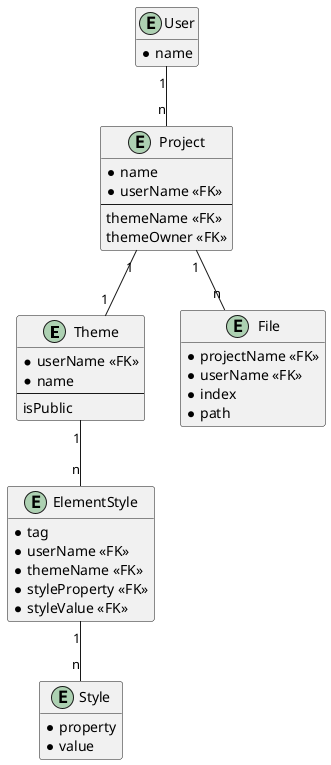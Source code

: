 @startuml a
hide empty fields
hide empty methods

entity Theme
{
  * userName <<FK>>
  * name
  --
  isPublic
}

entity ElementStyle
{
  * tag
  * userName <<FK>>
  * themeName <<FK>>
  * styleProperty <<FK>>
  * styleValue <<FK>>
}

entity Style
{
  * property
  * value
}

entity Project
{
  * name
  * userName <<FK>>
  --
  themeName <<FK>>
  themeOwner <<FK>>
}

entity File
{
  * projectName <<FK>>
  * userName <<FK>>
  * index
  * path
}

entity User
{
  * name
}

Theme "1" -- "n" ElementStyle
ElementStyle "1" -- "n" Style
User "1" -- "n" Project
Project "1" -- "1" Theme
Project "1" -- "n" File

@enduml
